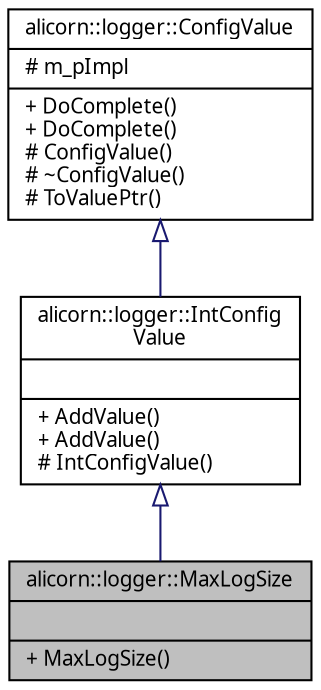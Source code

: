 digraph "alicorn::logger::MaxLogSize"
{
 // INTERACTIVE_SVG=YES
  edge [fontname="Verdana",fontsize="10",labelfontname="Verdana",labelfontsize="10"];
  node [fontname="Verdana",fontsize="10",shape=record];
  Node1 [label="{alicorn::logger::MaxLogSize\n||+ MaxLogSize()\l}",height=0.2,width=0.4,color="black", fillcolor="grey75", style="filled", fontcolor="black"];
  Node2 -> Node1 [dir="back",color="midnightblue",fontsize="10",style="solid",arrowtail="onormal",fontname="Verdana"];
  Node2 [label="{alicorn::logger::IntConfig\lValue\n||+ AddValue()\l+ AddValue()\l# IntConfigValue()\l}",height=0.2,width=0.4,color="black", fillcolor="white", style="filled",URL="$a00100.html",tooltip="Класс входит в Проект Logger   Базовый класс для целочисленных параметров. "];
  Node3 -> Node2 [dir="back",color="midnightblue",fontsize="10",style="solid",arrowtail="onormal",fontname="Verdana"];
  Node3 [label="{alicorn::logger::ConfigValue\n|# m_pImpl\l|+ DoComplete()\l+ DoComplete()\l# ConfigValue()\l# ~ConfigValue()\l# ToValuePtr()\l}",height=0.2,width=0.4,color="black", fillcolor="white", style="filled",URL="$a00071.html",tooltip="Класс входит в Проект Logger   Базовый класс-обертка параметров для передачи их значений конфигуратор..."];
}
